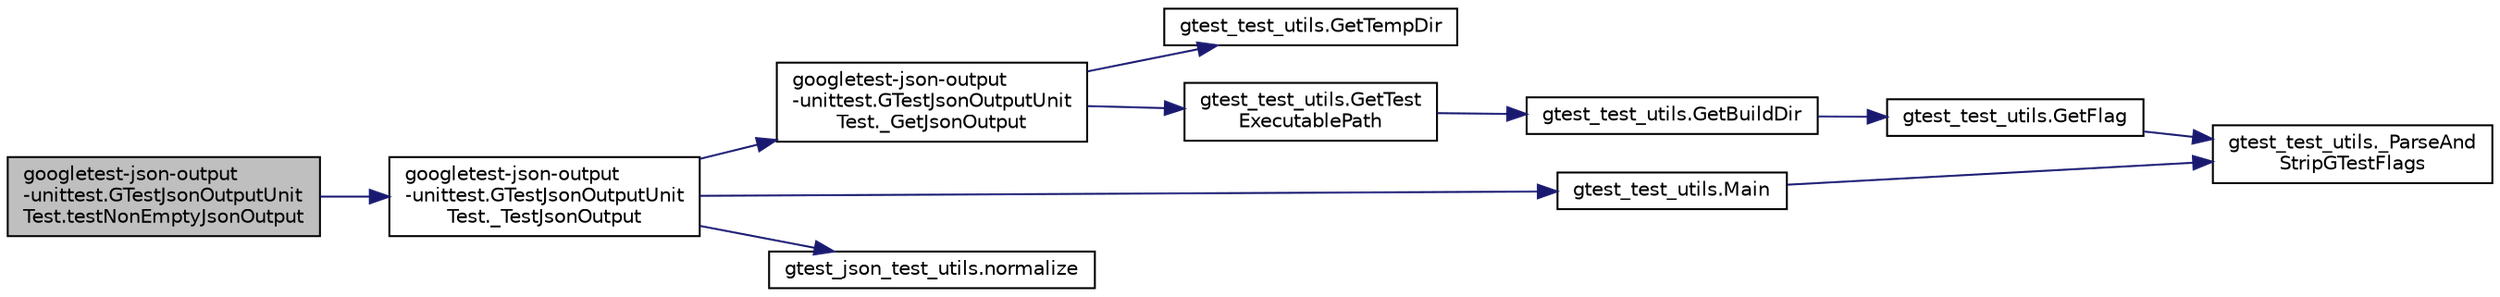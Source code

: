 digraph "googletest-json-output-unittest.GTestJsonOutputUnitTest.testNonEmptyJsonOutput"
{
 // LATEX_PDF_SIZE
  bgcolor="transparent";
  edge [fontname="Helvetica",fontsize="10",labelfontname="Helvetica",labelfontsize="10"];
  node [fontname="Helvetica",fontsize="10",shape=record];
  rankdir="LR";
  Node1 [label="googletest-json-output\l-unittest.GTestJsonOutputUnit\lTest.testNonEmptyJsonOutput",height=0.2,width=0.4,color="black", fillcolor="grey75", style="filled", fontcolor="black",tooltip=" "];
  Node1 -> Node2 [color="midnightblue",fontsize="10",style="solid",fontname="Helvetica"];
  Node2 [label="googletest-json-output\l-unittest.GTestJsonOutputUnit\lTest._TestJsonOutput",height=0.2,width=0.4,color="black",URL="$classgoogletest-json-output-unittest_1_1GTestJsonOutputUnitTest.html#a0145de3211dd5d9e50aa23c8ae9fde5e",tooltip=" "];
  Node2 -> Node3 [color="midnightblue",fontsize="10",style="solid",fontname="Helvetica"];
  Node3 [label="googletest-json-output\l-unittest.GTestJsonOutputUnit\lTest._GetJsonOutput",height=0.2,width=0.4,color="black",URL="$classgoogletest-json-output-unittest_1_1GTestJsonOutputUnitTest.html#aba4f4e2702b683350de508ec5eaaab55",tooltip=" "];
  Node3 -> Node4 [color="midnightblue",fontsize="10",style="solid",fontname="Helvetica"];
  Node4 [label="gtest_test_utils.GetTempDir",height=0.2,width=0.4,color="black",URL="$namespacegtest__test__utils.html#a25987e1cd76e93068b2afe6bac909d12",tooltip=" "];
  Node3 -> Node5 [color="midnightblue",fontsize="10",style="solid",fontname="Helvetica"];
  Node5 [label="gtest_test_utils.GetTest\lExecutablePath",height=0.2,width=0.4,color="black",URL="$namespacegtest__test__utils.html#a89ed3717984a80ffbb7a9c92f71b86a2",tooltip=" "];
  Node5 -> Node6 [color="midnightblue",fontsize="10",style="solid",fontname="Helvetica"];
  Node6 [label="gtest_test_utils.GetBuildDir",height=0.2,width=0.4,color="black",URL="$namespacegtest__test__utils.html#a1eacd9a471dfa6133028923ea755d22c",tooltip=" "];
  Node6 -> Node7 [color="midnightblue",fontsize="10",style="solid",fontname="Helvetica"];
  Node7 [label="gtest_test_utils.GetFlag",height=0.2,width=0.4,color="black",URL="$namespacegtest__test__utils.html#a052da74a5e39162480daf3a4d8eff9a6",tooltip=" "];
  Node7 -> Node8 [color="midnightblue",fontsize="10",style="solid",fontname="Helvetica"];
  Node8 [label="gtest_test_utils._ParseAnd\lStripGTestFlags",height=0.2,width=0.4,color="black",URL="$namespacegtest__test__utils.html#a05ad62af6574fd7e4fa2cc7c952c4f0b",tooltip=" "];
  Node2 -> Node9 [color="midnightblue",fontsize="10",style="solid",fontname="Helvetica"];
  Node9 [label="gtest_test_utils.Main",height=0.2,width=0.4,color="black",URL="$namespacegtest__test__utils.html#a5361b42d9c6843b5b117ead4d1c58cc5",tooltip=" "];
  Node9 -> Node8 [color="midnightblue",fontsize="10",style="solid",fontname="Helvetica"];
  Node2 -> Node10 [color="midnightblue",fontsize="10",style="solid",fontname="Helvetica"];
  Node10 [label="gtest_json_test_utils.normalize",height=0.2,width=0.4,color="black",URL="$namespacegtest__json__test__utils.html#a339ba380c6799ecba1a9c9b396020573",tooltip=" "];
}
